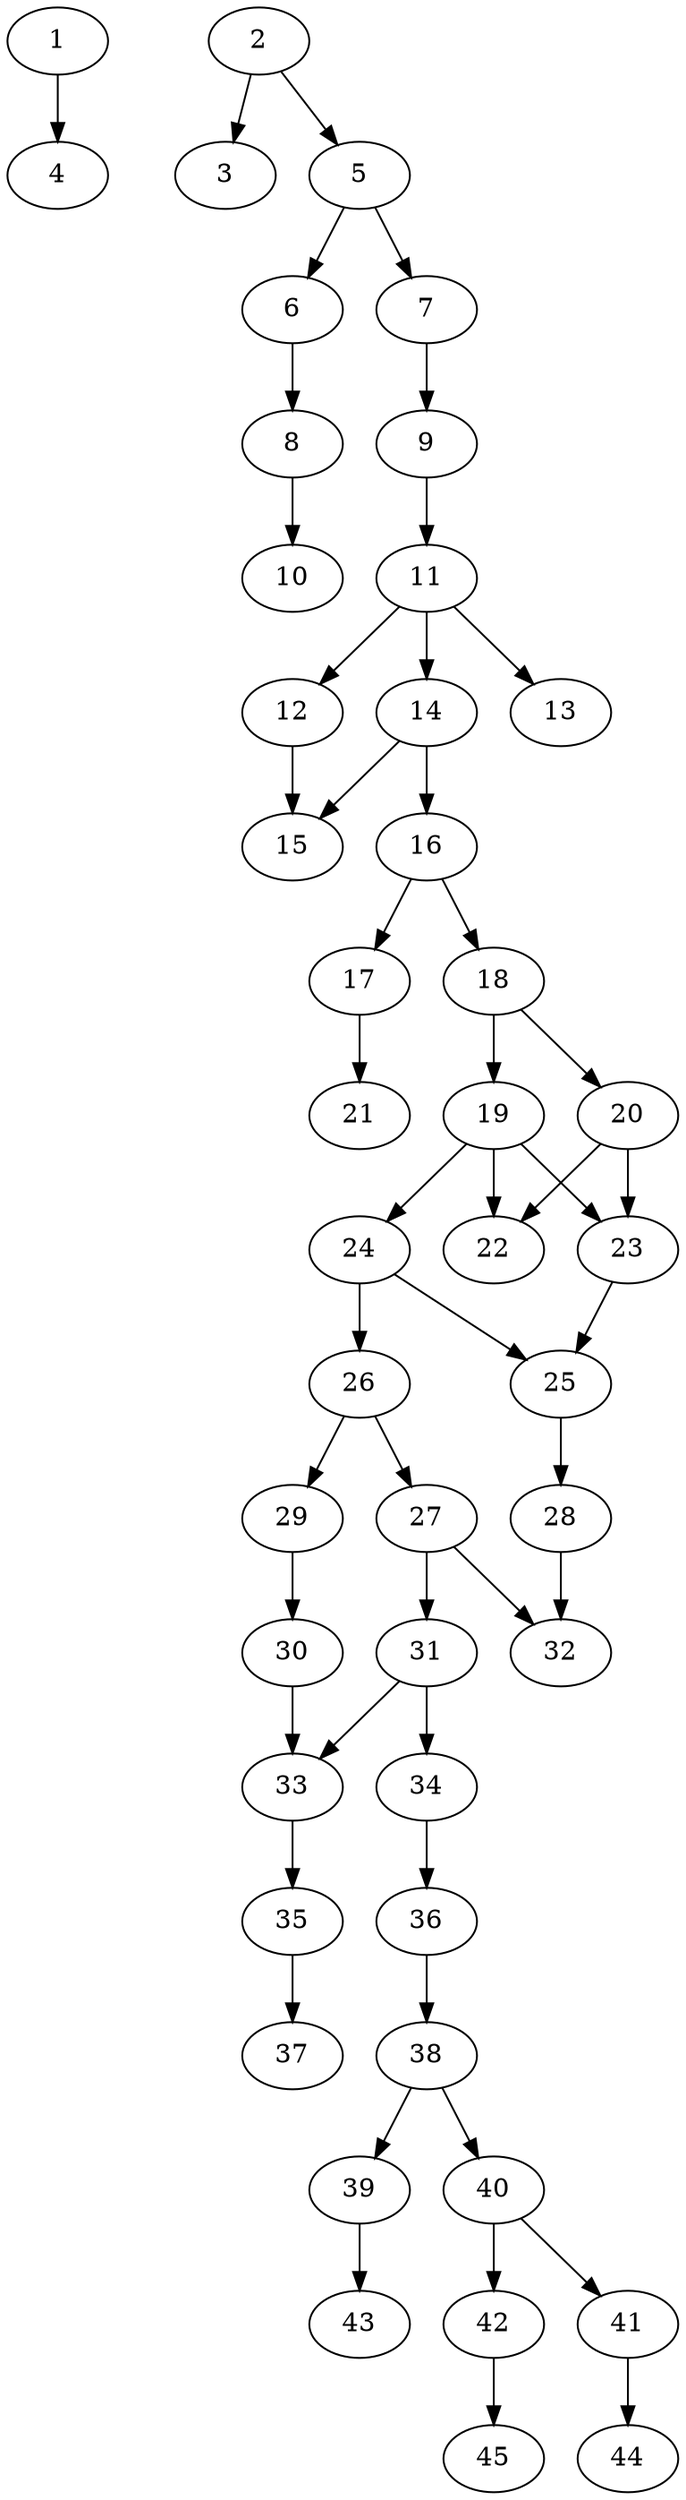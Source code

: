 // DAG automatically generated by daggen at Thu Oct  3 14:07:25 2019
// ./daggen --dot -n 45 --ccr 0.3 --fat 0.3 --regular 0.7 --density 0.5 --mindata 5242880 --maxdata 52428800 
digraph G {
  1 [size="63679147", alpha="0.07", expect_size="19103744"] 
  1 -> 4 [size ="19103744"]
  2 [size="136140800", alpha="0.02", expect_size="40842240"] 
  2 -> 3 [size ="40842240"]
  2 -> 5 [size ="40842240"]
  3 [size="118173013", alpha="0.11", expect_size="35451904"] 
  4 [size="173363200", alpha="0.00", expect_size="52008960"] 
  5 [size="32972800", alpha="0.06", expect_size="9891840"] 
  5 -> 6 [size ="9891840"]
  5 -> 7 [size ="9891840"]
  6 [size="91269120", alpha="0.16", expect_size="27380736"] 
  6 -> 8 [size ="27380736"]
  7 [size="95416320", alpha="0.12", expect_size="28624896"] 
  7 -> 9 [size ="28624896"]
  8 [size="71410347", alpha="0.10", expect_size="21423104"] 
  8 -> 10 [size ="21423104"]
  9 [size="57995947", alpha="0.11", expect_size="17398784"] 
  9 -> 11 [size ="17398784"]
  10 [size="94453760", alpha="0.01", expect_size="28336128"] 
  11 [size="152340480", alpha="0.00", expect_size="45702144"] 
  11 -> 12 [size ="45702144"]
  11 -> 13 [size ="45702144"]
  11 -> 14 [size ="45702144"]
  12 [size="49291947", alpha="0.10", expect_size="14787584"] 
  12 -> 15 [size ="14787584"]
  13 [size="68949333", alpha="0.12", expect_size="20684800"] 
  14 [size="156197547", alpha="0.19", expect_size="46859264"] 
  14 -> 15 [size ="46859264"]
  14 -> 16 [size ="46859264"]
  15 [size="157740373", alpha="0.01", expect_size="47322112"] 
  16 [size="44127573", alpha="0.07", expect_size="13238272"] 
  16 -> 17 [size ="13238272"]
  16 -> 18 [size ="13238272"]
  17 [size="169669973", alpha="0.17", expect_size="50900992"] 
  17 -> 21 [size ="50900992"]
  18 [size="107581440", alpha="0.11", expect_size="32274432"] 
  18 -> 19 [size ="32274432"]
  18 -> 20 [size ="32274432"]
  19 [size="25279147", alpha="0.06", expect_size="7583744"] 
  19 -> 22 [size ="7583744"]
  19 -> 23 [size ="7583744"]
  19 -> 24 [size ="7583744"]
  20 [size="107946667", alpha="0.03", expect_size="32384000"] 
  20 -> 22 [size ="32384000"]
  20 -> 23 [size ="32384000"]
  21 [size="115493547", alpha="0.06", expect_size="34648064"] 
  22 [size="117326507", alpha="0.03", expect_size="35197952"] 
  23 [size="41291093", alpha="0.14", expect_size="12387328"] 
  23 -> 25 [size ="12387328"]
  24 [size="134355627", alpha="0.04", expect_size="40306688"] 
  24 -> 25 [size ="40306688"]
  24 -> 26 [size ="40306688"]
  25 [size="130153813", alpha="0.16", expect_size="39046144"] 
  25 -> 28 [size ="39046144"]
  26 [size="137178453", alpha="0.18", expect_size="41153536"] 
  26 -> 27 [size ="41153536"]
  26 -> 29 [size ="41153536"]
  27 [size="36720640", alpha="0.10", expect_size="11016192"] 
  27 -> 31 [size ="11016192"]
  27 -> 32 [size ="11016192"]
  28 [size="167966720", alpha="0.08", expect_size="50390016"] 
  28 -> 32 [size ="50390016"]
  29 [size="96648533", alpha="0.12", expect_size="28994560"] 
  29 -> 30 [size ="28994560"]
  30 [size="147326293", alpha="0.05", expect_size="44197888"] 
  30 -> 33 [size ="44197888"]
  31 [size="172052480", alpha="0.15", expect_size="51615744"] 
  31 -> 33 [size ="51615744"]
  31 -> 34 [size ="51615744"]
  32 [size="59746987", alpha="0.10", expect_size="17924096"] 
  33 [size="86364160", alpha="0.11", expect_size="25909248"] 
  33 -> 35 [size ="25909248"]
  34 [size="38024533", alpha="0.10", expect_size="11407360"] 
  34 -> 36 [size ="11407360"]
  35 [size="70615040", alpha="0.06", expect_size="21184512"] 
  35 -> 37 [size ="21184512"]
  36 [size="42345813", alpha="0.06", expect_size="12703744"] 
  36 -> 38 [size ="12703744"]
  37 [size="27016533", alpha="0.06", expect_size="8104960"] 
  38 [size="102567253", alpha="0.16", expect_size="30770176"] 
  38 -> 39 [size ="30770176"]
  38 -> 40 [size ="30770176"]
  39 [size="165642240", alpha="0.08", expect_size="49692672"] 
  39 -> 43 [size ="49692672"]
  40 [size="99481600", alpha="0.11", expect_size="29844480"] 
  40 -> 41 [size ="29844480"]
  40 -> 42 [size ="29844480"]
  41 [size="138345813", alpha="0.07", expect_size="41503744"] 
  41 -> 44 [size ="41503744"]
  42 [size="102529707", alpha="0.16", expect_size="30758912"] 
  42 -> 45 [size ="30758912"]
  43 [size="23852373", alpha="0.07", expect_size="7155712"] 
  44 [size="111069867", alpha="0.13", expect_size="33320960"] 
  45 [size="31051093", alpha="0.14", expect_size="9315328"] 
}
